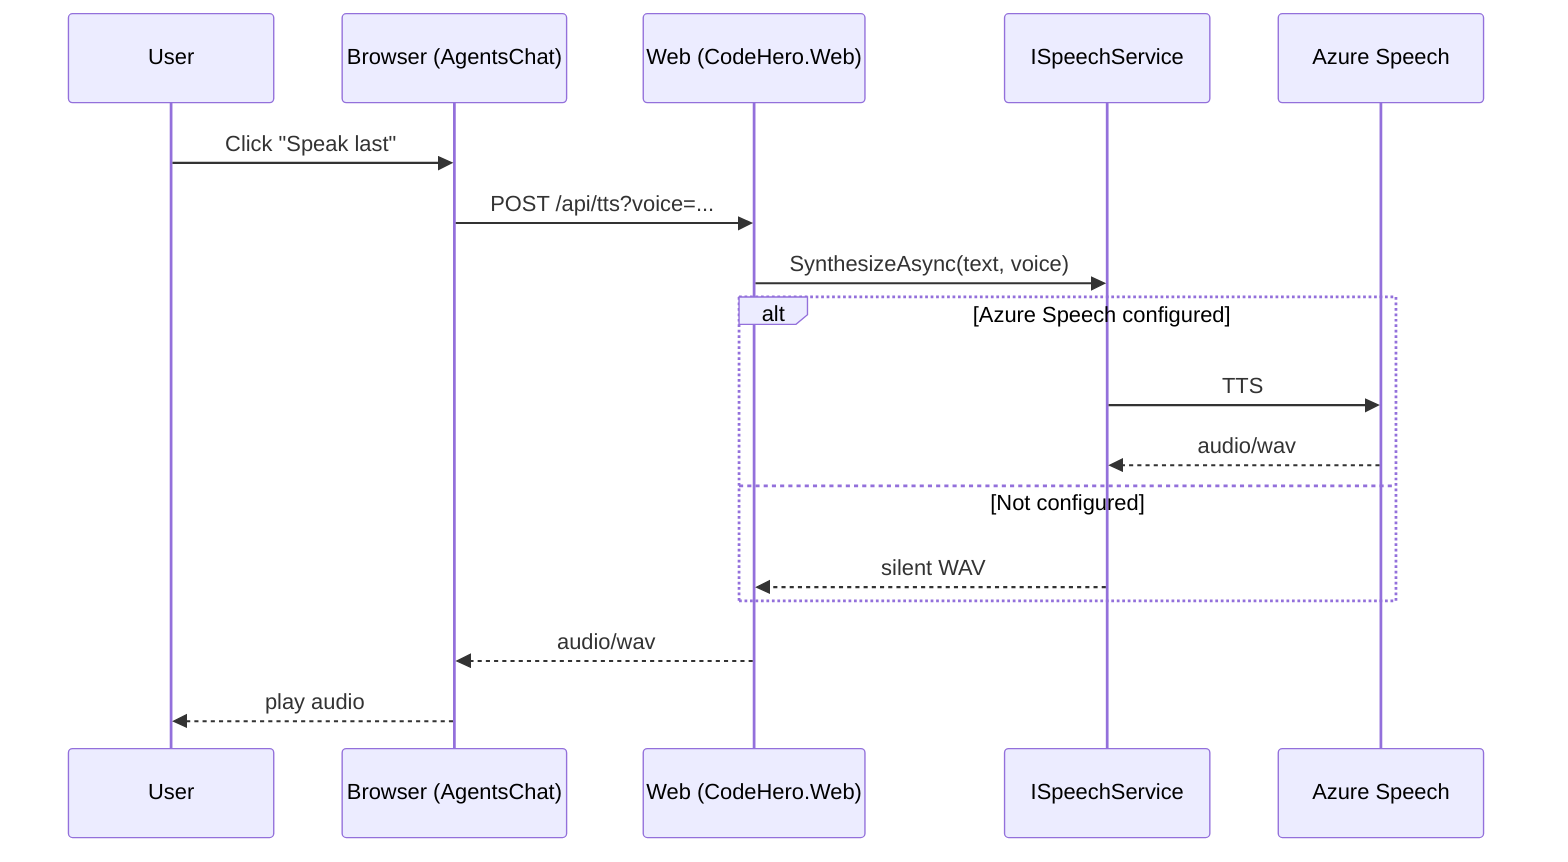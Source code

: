 sequenceDiagram
  participant User
  participant Browser as Browser (AgentsChat)
  participant Web as Web (CodeHero.Web)
  participant Speech as ISpeechService
  participant AzureSpeech as Azure Speech

  User->>Browser: Click "Speak last"
  Browser->>Web: POST /api/tts?voice=...
  Web->>Speech: SynthesizeAsync(text, voice)
  alt Azure Speech configured
    Speech->>AzureSpeech: TTS
    AzureSpeech-->>Speech: audio/wav
  else Not configured
    Speech-->>Web: silent WAV
  end
  Web-->>Browser: audio/wav
  Browser-->>User: play audio